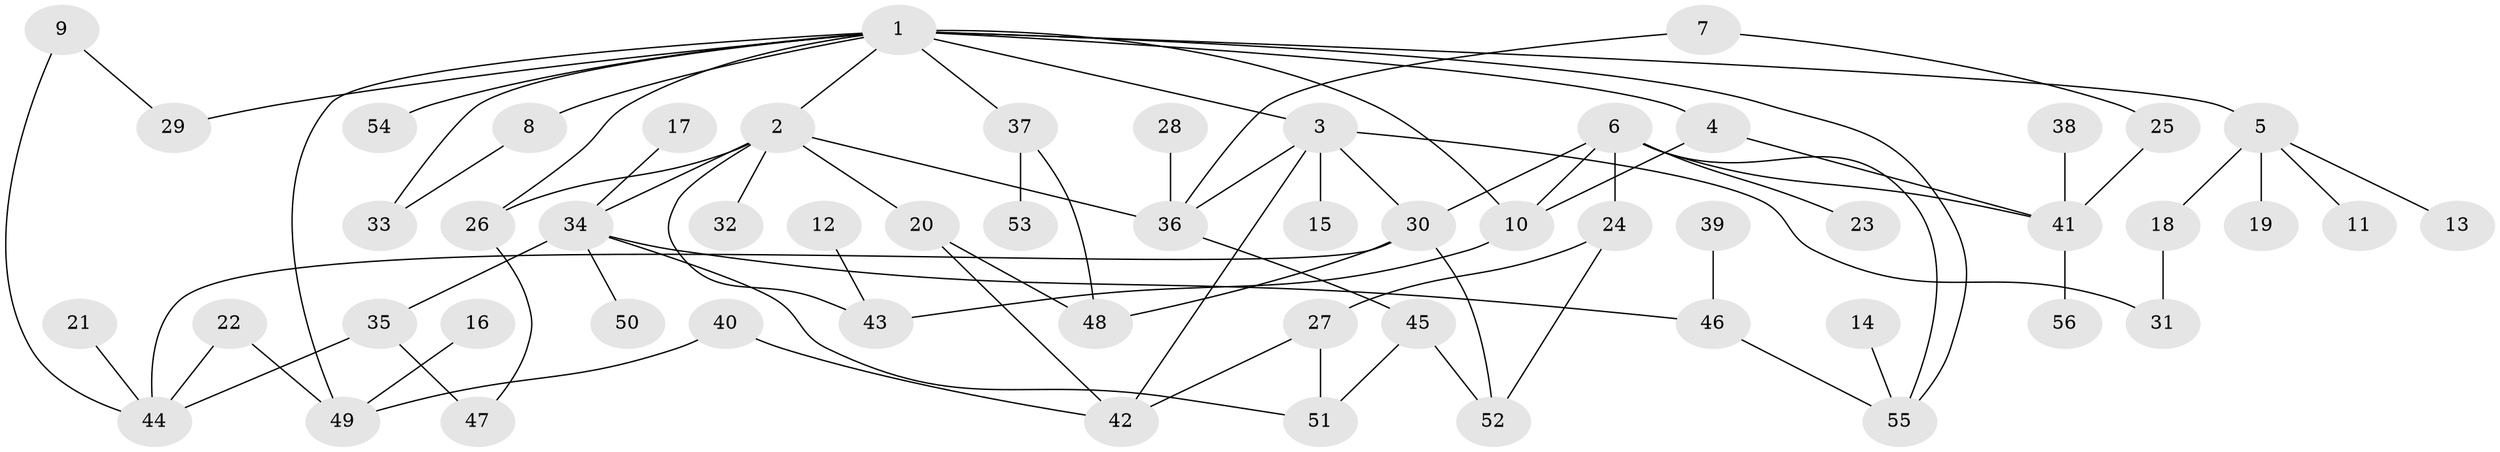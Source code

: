 // original degree distribution, {4: 0.13392857142857142, 10: 0.008928571428571428, 2: 0.3392857142857143, 5: 0.044642857142857144, 3: 0.21428571428571427, 1: 0.25892857142857145}
// Generated by graph-tools (version 1.1) at 2025/25/03/09/25 03:25:32]
// undirected, 56 vertices, 79 edges
graph export_dot {
graph [start="1"]
  node [color=gray90,style=filled];
  1;
  2;
  3;
  4;
  5;
  6;
  7;
  8;
  9;
  10;
  11;
  12;
  13;
  14;
  15;
  16;
  17;
  18;
  19;
  20;
  21;
  22;
  23;
  24;
  25;
  26;
  27;
  28;
  29;
  30;
  31;
  32;
  33;
  34;
  35;
  36;
  37;
  38;
  39;
  40;
  41;
  42;
  43;
  44;
  45;
  46;
  47;
  48;
  49;
  50;
  51;
  52;
  53;
  54;
  55;
  56;
  1 -- 2 [weight=1.0];
  1 -- 3 [weight=1.0];
  1 -- 4 [weight=1.0];
  1 -- 5 [weight=2.0];
  1 -- 8 [weight=1.0];
  1 -- 10 [weight=1.0];
  1 -- 26 [weight=1.0];
  1 -- 29 [weight=1.0];
  1 -- 33 [weight=1.0];
  1 -- 37 [weight=1.0];
  1 -- 49 [weight=1.0];
  1 -- 54 [weight=1.0];
  1 -- 55 [weight=1.0];
  2 -- 20 [weight=1.0];
  2 -- 26 [weight=1.0];
  2 -- 32 [weight=1.0];
  2 -- 34 [weight=1.0];
  2 -- 36 [weight=1.0];
  2 -- 43 [weight=1.0];
  3 -- 15 [weight=1.0];
  3 -- 30 [weight=1.0];
  3 -- 31 [weight=1.0];
  3 -- 36 [weight=1.0];
  3 -- 42 [weight=1.0];
  4 -- 10 [weight=1.0];
  4 -- 41 [weight=1.0];
  5 -- 11 [weight=1.0];
  5 -- 13 [weight=1.0];
  5 -- 18 [weight=1.0];
  5 -- 19 [weight=1.0];
  6 -- 10 [weight=1.0];
  6 -- 23 [weight=1.0];
  6 -- 24 [weight=1.0];
  6 -- 30 [weight=1.0];
  6 -- 41 [weight=1.0];
  6 -- 55 [weight=1.0];
  7 -- 25 [weight=1.0];
  7 -- 36 [weight=1.0];
  8 -- 33 [weight=1.0];
  9 -- 29 [weight=1.0];
  9 -- 44 [weight=1.0];
  10 -- 43 [weight=1.0];
  12 -- 43 [weight=1.0];
  14 -- 55 [weight=1.0];
  16 -- 49 [weight=1.0];
  17 -- 34 [weight=1.0];
  18 -- 31 [weight=1.0];
  20 -- 42 [weight=1.0];
  20 -- 48 [weight=1.0];
  21 -- 44 [weight=1.0];
  22 -- 44 [weight=1.0];
  22 -- 49 [weight=1.0];
  24 -- 27 [weight=1.0];
  24 -- 52 [weight=1.0];
  25 -- 41 [weight=1.0];
  26 -- 47 [weight=1.0];
  27 -- 42 [weight=1.0];
  27 -- 51 [weight=1.0];
  28 -- 36 [weight=1.0];
  30 -- 44 [weight=1.0];
  30 -- 48 [weight=1.0];
  30 -- 52 [weight=1.0];
  34 -- 35 [weight=1.0];
  34 -- 46 [weight=1.0];
  34 -- 50 [weight=1.0];
  34 -- 51 [weight=1.0];
  35 -- 44 [weight=1.0];
  35 -- 47 [weight=1.0];
  36 -- 45 [weight=1.0];
  37 -- 48 [weight=1.0];
  37 -- 53 [weight=1.0];
  38 -- 41 [weight=1.0];
  39 -- 46 [weight=1.0];
  40 -- 42 [weight=1.0];
  40 -- 49 [weight=1.0];
  41 -- 56 [weight=1.0];
  45 -- 51 [weight=1.0];
  45 -- 52 [weight=1.0];
  46 -- 55 [weight=1.0];
}
